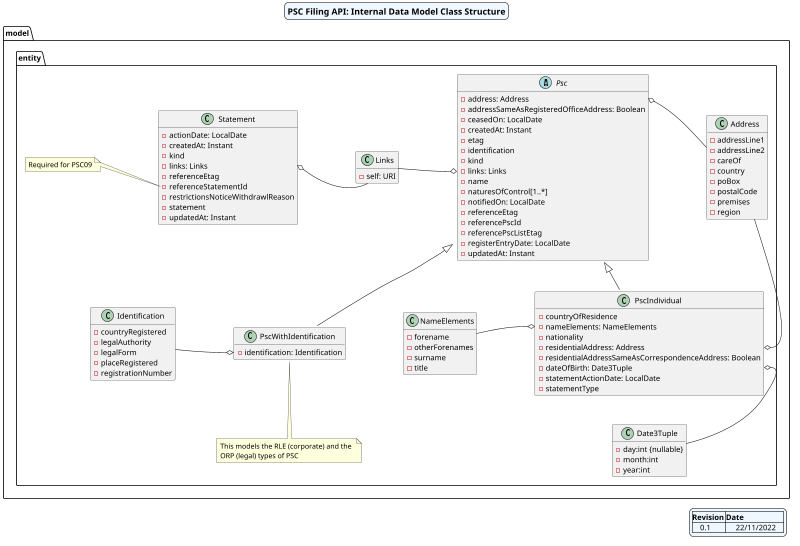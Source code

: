 @startuml
skinparam linetype poly
skinparam nodesep 100 /' horizontal separator '/
skinparam ranksep 50 /' vertical separator '/
skinparam titleBorderRoundCorner 15
skinparam titleBorderThickness 1
skinparam titleBorderColor black
skinparam titleBackgroundColor AliceBlue
skinparam groupInheritance 1
scale 800 width
hide empty members
'hide circle'
skinparam titleFontSize 16
skinparam legendBackgroundColor AliceBlue

title PSC Filing API: Internal Data Model Class Structure
legend right
|=Revision |=Date |
|    0.1    |     22/11/2022    |
end legend

    package "model" {

        package "entity" {

            class Address {
                -addressLine1
                -addressLine2
                -careOf
                -country
                -poBox
                -postalCode
                -premises
                -region
            }

            class Date3Tuple {
                -day:int {nullable}
                -month:int
                -year:int
            }
/'            note right of Date3Tuple
               day is null
               for partial DOB
            end note'/

            class Identification {
                -countryRegistered
                -legalAuthority
                -legalForm
                -placeRegistered
                -registrationNumber
            }

            class NameElements {
                -forename
                -otherForenames
                -surname
                -title
            }

            class Statement {
                -actionDate: LocalDate
                -createdAt: Instant
                -kind
                -links: Links
                -referenceEtag
                -referenceStatementId
                -restrictionsNoticeWithdrawlReason
                -statement
                -updatedAt: Instant
            }

          note left of Statement::referenceStatementId
                Required for PSC09
           end note

/'          note left of Statement::statement
                See public spec for full list
           end note'/

            abstract class Psc {
                -address: Address
                -addressSameAsRegisteredOfficeAddress: Boolean
                -ceasedOn: LocalDate
                -createdAt: Instant
                -etag
                -identification
                -kind
                -links: Links
                -name
                -naturesOfControl[1..*]
                -notifiedOn: LocalDate
                -referenceEtag
                -referencePscId
                -referencePscListEtag
                -registerEntryDate: LocalDate
                -updatedAt: Instant
            }

            class PscWithIdentification {
                -identification: Identification
            }
          note "This models the RLE (corporate) and the \nORP (legal) types of PSC" as Note1
          PscWithIdentification .. Note1

            class PscIndividual {
                -countryOfResidence
                -nameElements: NameElements
                -nationality
                -residentialAddress: Address
                -residentialAddressSameAsCorrespondenceAddress: Boolean
                -dateOfBirth: Date3Tuple
                -statementActionDate: LocalDate
                -statementType
            }

            class Links {
                -self: URI
            }

            Psc <|-- PscWithIdentification
            Psc <|-- PscIndividual
            NameElements -o PscIndividual::nameElements
            Identification -o PscWithIdentification::identification
            Psc::address o- Address
            Address --o PscIndividual::residentialAddress
            PscIndividual::dateOfBirth o-- Date3Tuple
            Links -o Psc::links
            Statement::links o- Links

        }
    }

@enduml